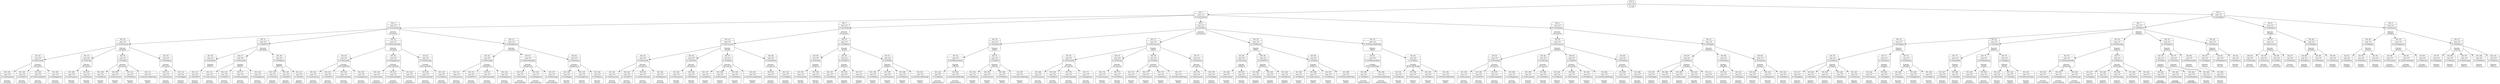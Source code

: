 digraph g {
node [shape = Mrecord];
nodo0[label="{EO: 0|cost: 0.0|A: null}"]
nodo1[label="{EO: 1|cost: 1.0|A: GoToCanarias}"]
nodo3[label="{EO: 3|cost: 2.0|A: GoToCanada|{\nEnergia:\n20Canarias\n}}"]
nodo10[label="{EO: 10|cost: 3.0|A: GoToCanarias|{\nEnergia:\n20Canada\n}}"]
nodo32[label="{EO: 32|cost: 4.0|A: GoToCanada|{\nEnergia:\n20Canarias\n}}"]
nodo102[label="{EO: 102|cost: 5.0|A: GoToCanarias|{\nEnergia:\n20Canada\n}}"]

nodo32 -> nodo102;
nodo103[label="{EO: 103|cost: 5.0|A: GoToEEUU|{\nEnergia:\n20Canada\n}}"]

nodo32 -> nodo103;
nodo104[label="{EO: 104|cost: 5.0|A: GoToGroenlandia|{\nEnergia:\n20Canada\n}}"]

nodo32 -> nodo104;
nodo105[label="{EO: 105|cost: 5.0|A: GoToInglaterra|{\nEnergia:\n20Canada\n}}"]

nodo32 -> nodo105;

nodo10 -> nodo32;
nodo33[label="{EO: 33|cost: 4.0|A: GoToCuba|{\nEnergia:\n20Canarias\n}}"]
nodo106[label="{EO: 106|cost: 5.0|A: GoToCanarias|{\nEnergia:\n20Cuba\n}}"]

nodo33 -> nodo106;
nodo107[label="{EO: 107|cost: 5.0|A: GoToMexico|{\nEnergia:\n20Cuba\n}}"]

nodo33 -> nodo107;

nodo10 -> nodo33;
nodo34[label="{EO: 34|cost: 4.0|A: GoToPeru|{\nEnergia:\n20Canarias\n}}"]
nodo108[label="{EO: 108|cost: 5.0|A: GoToBrasil|{\nEnergia:\n20Peru\n}}"]

nodo34 -> nodo108;
nodo109[label="{EO: 109|cost: 5.0|A: GoToCanarias|{\nEnergia:\n20Peru\n}}"]

nodo34 -> nodo109;
nodo110[label="{EO: 110|cost: 5.0|A: GoToMexico|{\nEnergia:\n20Peru\n}}"]

nodo34 -> nodo110;
nodo111[label="{EO: 111|cost: 5.0|A: GoToTierraDelFuego|{\nEnergia:\n20Peru\n}}"]

nodo34 -> nodo111;

nodo10 -> nodo34;
nodo35[label="{EO: 35|cost: 4.0|A: GoToSahara|{\nEnergia:\n20Canarias\n}}"]
nodo112[label="{EO: 112|cost: 5.0|A: GoToCanarias|{\nEnergia:\n20Sahara\n}}"]

nodo35 -> nodo112;
nodo113[label="{EO: 113|cost: 5.0|A: GoToEgipto|{\nEnergia:\n20Sahara\n}}"]

nodo35 -> nodo113;

nodo10 -> nodo35;

nodo3 -> nodo10;
nodo11[label="{EO: 11|cost: 3.0|A: GoToEEUU|{\nEnergia:\n20Canada\n}}"]
nodo36[label="{EO: 36|cost: 4.0|A: GoToAlaska|{\nEnergia:\n20EEUU\n}}"]
nodo114[label="{EO: 114|cost: 5.0|A: GoToEEUU|{\nEnergia:\n20Alaska\n}}"]

nodo36 -> nodo114;

nodo11 -> nodo36;
nodo37[label="{EO: 37|cost: 4.0|A: GoToCanada|{\nEnergia:\n20EEUU\n}}"]
nodo115[label="{EO: 115|cost: 5.0|A: GoToCanarias|{\nEnergia:\n20Canada\n}}"]

nodo37 -> nodo115;
nodo116[label="{EO: 116|cost: 5.0|A: GoToEEUU|{\nEnergia:\n20Canada\n}}"]

nodo37 -> nodo116;
nodo117[label="{EO: 117|cost: 5.0|A: GoToGroenlandia|{\nEnergia:\n20Canada\n}}"]

nodo37 -> nodo117;
nodo118[label="{EO: 118|cost: 5.0|A: GoToInglaterra|{\nEnergia:\n20Canada\n}}"]

nodo37 -> nodo118;

nodo11 -> nodo37;
nodo38[label="{EO: 38|cost: 4.0|A: GoToMexico|{\nEnergia:\n20EEUU\n}}"]
nodo119[label="{EO: 119|cost: 5.0|A: GoToCuba|{\nEnergia:\n20Mexico\n}}"]

nodo38 -> nodo119;
nodo120[label="{EO: 120|cost: 5.0|A: GoToEEUU|{\nEnergia:\n20Mexico\n}}"]

nodo38 -> nodo120;
nodo121[label="{EO: 121|cost: 5.0|A: GoToPeru|{\nEnergia:\n20Mexico\n}}"]

nodo38 -> nodo121;

nodo11 -> nodo38;

nodo3 -> nodo11;
nodo12[label="{EO: 12|cost: 3.0|A: GoToGroenlandia|{\nEnergia:\n20Canada\n}}"]
nodo39[label="{EO: 39|cost: 4.0|A: GoToCanada|{\nEnergia:\n20Groenlandia\n}}"]
nodo122[label="{EO: 122|cost: 5.0|A: GoToCanarias|{\nEnergia:\n20Canada\n}}"]

nodo39 -> nodo122;
nodo123[label="{EO: 123|cost: 5.0|A: GoToEEUU|{\nEnergia:\n20Canada\n}}"]

nodo39 -> nodo123;
nodo124[label="{EO: 124|cost: 5.0|A: GoToGroenlandia|{\nEnergia:\n20Canada\n}}"]

nodo39 -> nodo124;
nodo125[label="{EO: 125|cost: 5.0|A: GoToInglaterra|{\nEnergia:\n20Canada\n}}"]

nodo39 -> nodo125;

nodo12 -> nodo39;
nodo40[label="{EO: 40|cost: 4.0|A: GoToInglaterra|{\nEnergia:\n20Groenlandia\n}}"]
nodo126[label="{EO: 126|cost: 5.0|A: GoToCanada|{\nEnergia:\n20Inglaterra\n}}"]

nodo40 -> nodo126;
nodo127[label="{EO: 127|cost: 5.0|A: GoToGroenlandia|{\nEnergia:\n20Inglaterra\n}}"]

nodo40 -> nodo127;
nodo128[label="{EO: 128|cost: 5.0|A: GoToSuecia|{\nEnergia:\n20Inglaterra\n}}"]

nodo40 -> nodo128;

nodo12 -> nodo40;
nodo41[label="{EO: 41|cost: 4.0|A: GoToNoruega|{\nEnergia:\n20Groenlandia\n}}"]
nodo129[label="{EO: 129|cost: 5.0|A: GoToGroenlandia|{\nEnergia:\n20Noruega\n}}"]

nodo41 -> nodo129;
nodo130[label="{EO: 130|cost: 5.0|A: GoToMoscu|{\nEnergia:\n20Noruega\n}}"]

nodo41 -> nodo130;

nodo12 -> nodo41;

nodo3 -> nodo12;
nodo13[label="{EO: 13|cost: 3.0|A: GoToInglaterra|{\nEnergia:\n20Canada\n}}"]
nodo42[label="{EO: 42|cost: 4.0|A: GoToCanada|{\nEnergia:\n20Inglaterra\n}}"]
nodo131[label="{EO: 131|cost: 5.0|A: GoToCanarias|{\nEnergia:\n20Canada\n}}"]

nodo42 -> nodo131;
nodo132[label="{EO: 132|cost: 5.0|A: GoToEEUU|{\nEnergia:\n20Canada\n}}"]

nodo42 -> nodo132;
nodo133[label="{EO: 133|cost: 5.0|A: GoToGroenlandia|{\nEnergia:\n20Canada\n}}"]

nodo42 -> nodo133;
nodo134[label="{EO: 134|cost: 5.0|A: GoToInglaterra|{\nEnergia:\n20Canada\n}}"]

nodo42 -> nodo134;

nodo13 -> nodo42;
nodo43[label="{EO: 43|cost: 4.0|A: GoToGroenlandia|{\nEnergia:\n20Inglaterra\n}}"]
nodo135[label="{EO: 135|cost: 5.0|A: GoToCanada|{\nEnergia:\n20Groenlandia\n}}"]

nodo43 -> nodo135;
nodo136[label="{EO: 136|cost: 5.0|A: GoToInglaterra|{\nEnergia:\n20Groenlandia\n}}"]

nodo43 -> nodo136;
nodo137[label="{EO: 137|cost: 5.0|A: GoToNoruega|{\nEnergia:\n20Groenlandia\n}}"]

nodo43 -> nodo137;

nodo13 -> nodo43;
nodo44[label="{EO: 44|cost: 4.0|A: GoToSuecia|{\nEnergia:\n20Inglaterra\n}}"]
nodo138[label="{EO: 138|cost: 5.0|A: GoToEgipto|{\nEnergia:\n0Suecia\n}}"]

nodo44 -> nodo138;
nodo139[label="{EO: 139|cost: 5.0|A: GoToInglaterra|{\nEnergia:\n0Suecia\n}}"]

nodo44 -> nodo139;
nodo140[label="{EO: 140|cost: 5.0|A: GoToMoscu|{\nEnergia:\n0Suecia\n}}"]

nodo44 -> nodo140;

nodo13 -> nodo44;

nodo3 -> nodo13;

nodo1 -> nodo3;
nodo4[label="{EO: 4|cost: 2.0|A: GoToCuba|{\nEnergia:\n20Canarias\n}}"]
nodo14[label="{EO: 14|cost: 3.0|A: GoToCanarias|{\nEnergia:\n20Cuba\n}}"]
nodo45[label="{EO: 45|cost: 4.0|A: GoToCanada|{\nEnergia:\n20Canarias\n}}"]
nodo141[label="{EO: 141|cost: 5.0|A: GoToCanarias|{\nEnergia:\n20Canada\n}}"]

nodo45 -> nodo141;
nodo142[label="{EO: 142|cost: 5.0|A: GoToEEUU|{\nEnergia:\n20Canada\n}}"]

nodo45 -> nodo142;
nodo143[label="{EO: 143|cost: 5.0|A: GoToGroenlandia|{\nEnergia:\n20Canada\n}}"]

nodo45 -> nodo143;
nodo144[label="{EO: 144|cost: 5.0|A: GoToInglaterra|{\nEnergia:\n20Canada\n}}"]

nodo45 -> nodo144;

nodo14 -> nodo45;
nodo46[label="{EO: 46|cost: 4.0|A: GoToCuba|{\nEnergia:\n20Canarias\n}}"]
nodo145[label="{EO: 145|cost: 5.0|A: GoToCanarias|{\nEnergia:\n20Cuba\n}}"]

nodo46 -> nodo145;
nodo146[label="{EO: 146|cost: 5.0|A: GoToMexico|{\nEnergia:\n20Cuba\n}}"]

nodo46 -> nodo146;

nodo14 -> nodo46;
nodo47[label="{EO: 47|cost: 4.0|A: GoToPeru|{\nEnergia:\n20Canarias\n}}"]
nodo147[label="{EO: 147|cost: 5.0|A: GoToBrasil|{\nEnergia:\n20Peru\n}}"]

nodo47 -> nodo147;
nodo148[label="{EO: 148|cost: 5.0|A: GoToCanarias|{\nEnergia:\n20Peru\n}}"]

nodo47 -> nodo148;
nodo149[label="{EO: 149|cost: 5.0|A: GoToMexico|{\nEnergia:\n20Peru\n}}"]

nodo47 -> nodo149;
nodo150[label="{EO: 150|cost: 5.0|A: GoToTierraDelFuego|{\nEnergia:\n20Peru\n}}"]

nodo47 -> nodo150;

nodo14 -> nodo47;
nodo48[label="{EO: 48|cost: 4.0|A: GoToSahara|{\nEnergia:\n20Canarias\n}}"]
nodo151[label="{EO: 151|cost: 5.0|A: GoToCanarias|{\nEnergia:\n20Sahara\n}}"]

nodo48 -> nodo151;
nodo152[label="{EO: 152|cost: 5.0|A: GoToEgipto|{\nEnergia:\n20Sahara\n}}"]

nodo48 -> nodo152;

nodo14 -> nodo48;

nodo4 -> nodo14;
nodo15[label="{EO: 15|cost: 3.0|A: GoToMexico|{\nEnergia:\n20Cuba\n}}"]
nodo49[label="{EO: 49|cost: 4.0|A: GoToCuba|{\nEnergia:\n20Mexico\n}}"]
nodo153[label="{EO: 153|cost: 5.0|A: GoToCanarias|{\nEnergia:\n20Cuba\n}}"]

nodo49 -> nodo153;
nodo154[label="{EO: 154|cost: 5.0|A: GoToMexico|{\nEnergia:\n20Cuba\n}}"]

nodo49 -> nodo154;

nodo15 -> nodo49;
nodo50[label="{EO: 50|cost: 4.0|A: GoToEEUU|{\nEnergia:\n20Mexico\n}}"]
nodo155[label="{EO: 155|cost: 5.0|A: GoToAlaska|{\nEnergia:\n20EEUU\n}}"]

nodo50 -> nodo155;
nodo156[label="{EO: 156|cost: 5.0|A: GoToCanada|{\nEnergia:\n20EEUU\n}}"]

nodo50 -> nodo156;
nodo157[label="{EO: 157|cost: 5.0|A: GoToMexico|{\nEnergia:\n20EEUU\n}}"]

nodo50 -> nodo157;

nodo15 -> nodo50;
nodo51[label="{EO: 51|cost: 4.0|A: GoToPeru|{\nEnergia:\n20Mexico\n}}"]
nodo158[label="{EO: 158|cost: 5.0|A: GoToBrasil|{\nEnergia:\n20Peru\n}}"]

nodo51 -> nodo158;
nodo159[label="{EO: 159|cost: 5.0|A: GoToCanarias|{\nEnergia:\n20Peru\n}}"]

nodo51 -> nodo159;
nodo160[label="{EO: 160|cost: 5.0|A: GoToMexico|{\nEnergia:\n20Peru\n}}"]

nodo51 -> nodo160;
nodo161[label="{EO: 161|cost: 5.0|A: GoToTierraDelFuego|{\nEnergia:\n20Peru\n}}"]

nodo51 -> nodo161;

nodo15 -> nodo51;

nodo4 -> nodo15;

nodo1 -> nodo4;
nodo5[label="{EO: 5|cost: 2.0|A: GoToPeru|{\nEnergia:\n20Canarias\n}}"]
nodo16[label="{EO: 16|cost: 3.0|A: GoToBrasil|{\nEnergia:\n20Peru\n}}"]
nodo52[label="{EO: 52|cost: 4.0|A: GoToBuenosAires|{\nEnergia:\n20Brasil\n}}"]
nodo162[label="{EO: 162|cost: 5.0|A: GoToBrasil|{\nEnergia:\n20BuenosAires\n}}"]

nodo52 -> nodo162;
nodo163[label="{EO: 163|cost: 5.0|A: GoToTierraDelFuego|{\nEnergia:\n20BuenosAires\n}}"]

nodo52 -> nodo163;

nodo16 -> nodo52;
nodo53[label="{EO: 53|cost: 4.0|A: GoToPeru|{\nEnergia:\n20Brasil\n}}"]
nodo164[label="{EO: 164|cost: 5.0|A: GoToBrasil|{\nEnergia:\n20Peru\n}}"]

nodo53 -> nodo164;
nodo165[label="{EO: 165|cost: 5.0|A: GoToCanarias|{\nEnergia:\n20Peru\n}}"]

nodo53 -> nodo165;
nodo166[label="{EO: 166|cost: 5.0|A: GoToMexico|{\nEnergia:\n20Peru\n}}"]

nodo53 -> nodo166;
nodo167[label="{EO: 167|cost: 5.0|A: GoToTierraDelFuego|{\nEnergia:\n20Peru\n}}"]

nodo53 -> nodo167;

nodo16 -> nodo53;

nodo5 -> nodo16;
nodo17[label="{EO: 17|cost: 3.0|A: GoToCanarias|{\nEnergia:\n20Peru\n}}"]
nodo54[label="{EO: 54|cost: 4.0|A: GoToCanada|{\nEnergia:\n20Canarias\n}}"]
nodo168[label="{EO: 168|cost: 5.0|A: GoToCanarias|{\nEnergia:\n20Canada\n}}"]

nodo54 -> nodo168;
nodo169[label="{EO: 169|cost: 5.0|A: GoToEEUU|{\nEnergia:\n20Canada\n}}"]

nodo54 -> nodo169;
nodo170[label="{EO: 170|cost: 5.0|A: GoToGroenlandia|{\nEnergia:\n20Canada\n}}"]

nodo54 -> nodo170;
nodo171[label="{EO: 171|cost: 5.0|A: GoToInglaterra|{\nEnergia:\n20Canada\n}}"]

nodo54 -> nodo171;

nodo17 -> nodo54;
nodo55[label="{EO: 55|cost: 4.0|A: GoToCuba|{\nEnergia:\n20Canarias\n}}"]
nodo172[label="{EO: 172|cost: 5.0|A: GoToCanarias|{\nEnergia:\n20Cuba\n}}"]

nodo55 -> nodo172;
nodo173[label="{EO: 173|cost: 5.0|A: GoToMexico|{\nEnergia:\n20Cuba\n}}"]

nodo55 -> nodo173;

nodo17 -> nodo55;
nodo56[label="{EO: 56|cost: 4.0|A: GoToPeru|{\nEnergia:\n20Canarias\n}}"]
nodo174[label="{EO: 174|cost: 5.0|A: GoToBrasil|{\nEnergia:\n20Peru\n}}"]

nodo56 -> nodo174;
nodo175[label="{EO: 175|cost: 5.0|A: GoToCanarias|{\nEnergia:\n20Peru\n}}"]

nodo56 -> nodo175;
nodo176[label="{EO: 176|cost: 5.0|A: GoToMexico|{\nEnergia:\n20Peru\n}}"]

nodo56 -> nodo176;
nodo177[label="{EO: 177|cost: 5.0|A: GoToTierraDelFuego|{\nEnergia:\n20Peru\n}}"]

nodo56 -> nodo177;

nodo17 -> nodo56;
nodo57[label="{EO: 57|cost: 4.0|A: GoToSahara|{\nEnergia:\n20Canarias\n}}"]
nodo178[label="{EO: 178|cost: 5.0|A: GoToCanarias|{\nEnergia:\n20Sahara\n}}"]

nodo57 -> nodo178;
nodo179[label="{EO: 179|cost: 5.0|A: GoToEgipto|{\nEnergia:\n20Sahara\n}}"]

nodo57 -> nodo179;

nodo17 -> nodo57;

nodo5 -> nodo17;
nodo18[label="{EO: 18|cost: 3.0|A: GoToMexico|{\nEnergia:\n20Peru\n}}"]
nodo58[label="{EO: 58|cost: 4.0|A: GoToCuba|{\nEnergia:\n20Mexico\n}}"]
nodo180[label="{EO: 180|cost: 5.0|A: GoToCanarias|{\nEnergia:\n20Cuba\n}}"]

nodo58 -> nodo180;
nodo181[label="{EO: 181|cost: 5.0|A: GoToMexico|{\nEnergia:\n20Cuba\n}}"]

nodo58 -> nodo181;

nodo18 -> nodo58;
nodo59[label="{EO: 59|cost: 4.0|A: GoToEEUU|{\nEnergia:\n20Mexico\n}}"]
nodo182[label="{EO: 182|cost: 5.0|A: GoToAlaska|{\nEnergia:\n20EEUU\n}}"]

nodo59 -> nodo182;
nodo183[label="{EO: 183|cost: 5.0|A: GoToCanada|{\nEnergia:\n20EEUU\n}}"]

nodo59 -> nodo183;
nodo184[label="{EO: 184|cost: 5.0|A: GoToMexico|{\nEnergia:\n20EEUU\n}}"]

nodo59 -> nodo184;

nodo18 -> nodo59;
nodo60[label="{EO: 60|cost: 4.0|A: GoToPeru|{\nEnergia:\n20Mexico\n}}"]
nodo185[label="{EO: 185|cost: 5.0|A: GoToBrasil|{\nEnergia:\n20Peru\n}}"]

nodo60 -> nodo185;
nodo186[label="{EO: 186|cost: 5.0|A: GoToCanarias|{\nEnergia:\n20Peru\n}}"]

nodo60 -> nodo186;
nodo187[label="{EO: 187|cost: 5.0|A: GoToMexico|{\nEnergia:\n20Peru\n}}"]

nodo60 -> nodo187;
nodo188[label="{EO: 188|cost: 5.0|A: GoToTierraDelFuego|{\nEnergia:\n20Peru\n}}"]

nodo60 -> nodo188;

nodo18 -> nodo60;

nodo5 -> nodo18;
nodo19[label="{EO: 19|cost: 3.0|A: GoToTierraDelFuego|{\nEnergia:\n20Peru\n}}"]
nodo61[label="{EO: 61|cost: 4.0|A: GoToBuenosAires|{\nEnergia:\n20TierraDelFuego\n}}"]
nodo189[label="{EO: 189|cost: 5.0|A: GoToBrasil|{\nEnergia:\n20BuenosAires\n}}"]

nodo61 -> nodo189;
nodo190[label="{EO: 190|cost: 5.0|A: GoToTierraDelFuego|{\nEnergia:\n20BuenosAires\n}}"]

nodo61 -> nodo190;

nodo19 -> nodo61;
nodo62[label="{EO: 62|cost: 4.0|A: GoToPeru|{\nEnergia:\n20TierraDelFuego\n}}"]
nodo191[label="{EO: 191|cost: 5.0|A: GoToBrasil|{\nEnergia:\n20Peru\n}}"]

nodo62 -> nodo191;
nodo192[label="{EO: 192|cost: 5.0|A: GoToCanarias|{\nEnergia:\n20Peru\n}}"]

nodo62 -> nodo192;
nodo193[label="{EO: 193|cost: 5.0|A: GoToMexico|{\nEnergia:\n20Peru\n}}"]

nodo62 -> nodo193;
nodo194[label="{EO: 194|cost: 5.0|A: GoToTierraDelFuego|{\nEnergia:\n20Peru\n}}"]

nodo62 -> nodo194;

nodo19 -> nodo62;

nodo5 -> nodo19;

nodo1 -> nodo5;
nodo6[label="{EO: 6|cost: 2.0|A: GoToSahara|{\nEnergia:\n20Canarias\n}}"]
nodo20[label="{EO: 20|cost: 3.0|A: GoToCanarias|{\nEnergia:\n20Sahara\n}}"]
nodo63[label="{EO: 63|cost: 4.0|A: GoToCanada|{\nEnergia:\n20Canarias\n}}"]
nodo195[label="{EO: 195|cost: 5.0|A: GoToCanarias|{\nEnergia:\n20Canada\n}}"]

nodo63 -> nodo195;
nodo196[label="{EO: 196|cost: 5.0|A: GoToEEUU|{\nEnergia:\n20Canada\n}}"]

nodo63 -> nodo196;
nodo197[label="{EO: 197|cost: 5.0|A: GoToGroenlandia|{\nEnergia:\n20Canada\n}}"]

nodo63 -> nodo197;
nodo198[label="{EO: 198|cost: 5.0|A: GoToInglaterra|{\nEnergia:\n20Canada\n}}"]

nodo63 -> nodo198;

nodo20 -> nodo63;
nodo64[label="{EO: 64|cost: 4.0|A: GoToCuba|{\nEnergia:\n20Canarias\n}}"]
nodo199[label="{EO: 199|cost: 5.0|A: GoToCanarias|{\nEnergia:\n20Cuba\n}}"]

nodo64 -> nodo199;
nodo200[label="{EO: 200|cost: 5.0|A: GoToMexico|{\nEnergia:\n20Cuba\n}}"]

nodo64 -> nodo200;

nodo20 -> nodo64;
nodo65[label="{EO: 65|cost: 4.0|A: GoToPeru|{\nEnergia:\n20Canarias\n}}"]
nodo201[label="{EO: 201|cost: 5.0|A: GoToBrasil|{\nEnergia:\n20Peru\n}}"]

nodo65 -> nodo201;
nodo202[label="{EO: 202|cost: 5.0|A: GoToCanarias|{\nEnergia:\n20Peru\n}}"]

nodo65 -> nodo202;
nodo203[label="{EO: 203|cost: 5.0|A: GoToMexico|{\nEnergia:\n20Peru\n}}"]

nodo65 -> nodo203;
nodo204[label="{EO: 204|cost: 5.0|A: GoToTierraDelFuego|{\nEnergia:\n20Peru\n}}"]

nodo65 -> nodo204;

nodo20 -> nodo65;
nodo66[label="{EO: 66|cost: 4.0|A: GoToSahara|{\nEnergia:\n20Canarias\n}}"]
nodo205[label="{EO: 205|cost: 5.0|A: GoToCanarias|{\nEnergia:\n20Sahara\n}}"]

nodo66 -> nodo205;
nodo206[label="{EO: 206|cost: 5.0|A: GoToEgipto|{\nEnergia:\n20Sahara\n}}"]

nodo66 -> nodo206;

nodo20 -> nodo66;

nodo6 -> nodo20;
nodo21[label="{EO: 21|cost: 3.0|A: GoToEgipto|{\nEnergia:\n20Sahara\n}}"]
nodo67[label="{EO: 67|cost: 4.0|A: GoToMoscu|{\nEnergia:\n20Egipto\n}}"]
nodo207[label="{EO: 207|cost: 5.0|A: GoToEgipto|{\nEnergia:\n20Moscu\n}}"]

nodo67 -> nodo207;
nodo208[label="{EO: 208|cost: 5.0|A: GoToIndia|{\nEnergia:\n20Moscu\n}}"]

nodo67 -> nodo208;
nodo209[label="{EO: 209|cost: 5.0|A: GoToNoruega|{\nEnergia:\n20Moscu\n}}"]

nodo67 -> nodo209;
nodo210[label="{EO: 210|cost: 5.0|A: GoToSiberia|{\nEnergia:\n20Moscu\n}}"]

nodo67 -> nodo210;
nodo211[label="{EO: 211|cost: 5.0|A: GoToSuecia|{\nEnergia:\n20Moscu\n}}"]

nodo67 -> nodo211;

nodo21 -> nodo67;
nodo68[label="{EO: 68|cost: 4.0|A: GoToSahara|{\nEnergia:\n20Egipto\n}}"]
nodo212[label="{EO: 212|cost: 5.0|A: GoToCanarias|{\nEnergia:\n20Sahara\n}}"]

nodo68 -> nodo212;
nodo213[label="{EO: 213|cost: 5.0|A: GoToEgipto|{\nEnergia:\n20Sahara\n}}"]

nodo68 -> nodo213;

nodo21 -> nodo68;
nodo69[label="{EO: 69|cost: 4.0|A: GoToSuecia|{\nEnergia:\n20Egipto\n}}"]
nodo214[label="{EO: 214|cost: 5.0|A: GoToEgipto|{\nEnergia:\n0Suecia\n}}"]

nodo69 -> nodo214;
nodo215[label="{EO: 215|cost: 5.0|A: GoToInglaterra|{\nEnergia:\n0Suecia\n}}"]

nodo69 -> nodo215;
nodo216[label="{EO: 216|cost: 5.0|A: GoToMoscu|{\nEnergia:\n0Suecia\n}}"]

nodo69 -> nodo216;

nodo21 -> nodo69;

nodo6 -> nodo21;

nodo1 -> nodo6;

nodo0 -> nodo1;
nodo2[label="{EO: 2|cost: 1.0|A: GoToEgipto}"]
nodo7[label="{EO: 7|cost: 2.0|A: GoToMoscu|{\nEnergia:\n20Egipto\n}}"]
nodo22[label="{EO: 22|cost: 3.0|A: GoToEgipto|{\nEnergia:\n20Moscu\n}}"]
nodo70[label="{EO: 70|cost: 4.0|A: GoToMoscu|{\nEnergia:\n20Egipto\n}}"]
nodo217[label="{EO: 217|cost: 5.0|A: GoToEgipto|{\nEnergia:\n20Moscu\n}}"]

nodo70 -> nodo217;
nodo218[label="{EO: 218|cost: 5.0|A: GoToIndia|{\nEnergia:\n20Moscu\n}}"]

nodo70 -> nodo218;
nodo219[label="{EO: 219|cost: 5.0|A: GoToNoruega|{\nEnergia:\n20Moscu\n}}"]

nodo70 -> nodo219;
nodo220[label="{EO: 220|cost: 5.0|A: GoToSiberia|{\nEnergia:\n20Moscu\n}}"]

nodo70 -> nodo220;
nodo221[label="{EO: 221|cost: 5.0|A: GoToSuecia|{\nEnergia:\n20Moscu\n}}"]

nodo70 -> nodo221;

nodo22 -> nodo70;
nodo71[label="{EO: 71|cost: 4.0|A: GoToSahara|{\nEnergia:\n20Egipto\n}}"]
nodo222[label="{EO: 222|cost: 5.0|A: GoToCanarias|{\nEnergia:\n20Sahara\n}}"]

nodo71 -> nodo222;
nodo223[label="{EO: 223|cost: 5.0|A: GoToEgipto|{\nEnergia:\n20Sahara\n}}"]

nodo71 -> nodo223;

nodo22 -> nodo71;
nodo72[label="{EO: 72|cost: 4.0|A: GoToSuecia|{\nEnergia:\n20Egipto\n}}"]
nodo224[label="{EO: 224|cost: 5.0|A: GoToEgipto|{\nEnergia:\n0Suecia\n}}"]

nodo72 -> nodo224;
nodo225[label="{EO: 225|cost: 5.0|A: GoToInglaterra|{\nEnergia:\n0Suecia\n}}"]

nodo72 -> nodo225;
nodo226[label="{EO: 226|cost: 5.0|A: GoToMoscu|{\nEnergia:\n0Suecia\n}}"]

nodo72 -> nodo226;

nodo22 -> nodo72;

nodo7 -> nodo22;
nodo23[label="{EO: 23|cost: 3.0|A: GoToIndia|{\nEnergia:\n20Moscu\n}}"]
nodo73[label="{EO: 73|cost: 4.0|A: GoToArabia|{\nEnergia:\n20India\n}}"]
nodo227[label="{EO: 227|cost: 5.0|A: GoToBoss|{\nEnergia:\n20Arabia\n}}"]

nodo73 -> nodo227;
nodo228[label="{EO: 228|cost: 5.0|A: GoToIndia|{\nEnergia:\n20Arabia\n}}"]

nodo73 -> nodo228;

nodo23 -> nodo73;
nodo74[label="{EO: 74|cost: 4.0|A: GoToIndonesia|{\nEnergia:\n20India\n}}"]
nodo229[label="{EO: 229|cost: 5.0|A: GoToAustralia|{\nEnergia:\n20Indonesia\n}}"]

nodo74 -> nodo229;
nodo230[label="{EO: 230|cost: 5.0|A: GoToIndia|{\nEnergia:\n20Indonesia\n}}"]

nodo74 -> nodo230;

nodo23 -> nodo74;
nodo75[label="{EO: 75|cost: 4.0|A: GoToJapon|{\nEnergia:\n20India\n}}"]
nodo231[label="{EO: 231|cost: 5.0|A: GoToChina|{\nEnergia:\n20Japon\n}}"]

nodo75 -> nodo231;
nodo232[label="{EO: 232|cost: 5.0|A: GoToIndia|{\nEnergia:\n20Japon\n}}"]

nodo75 -> nodo232;
nodo233[label="{EO: 233|cost: 5.0|A: GoToNuevaGuinea|{\nEnergia:\n20Japon\n}}"]

nodo75 -> nodo233;

nodo23 -> nodo75;

nodo7 -> nodo23;
nodo24[label="{EO: 24|cost: 3.0|A: GoToNoruega|{\nEnergia:\n20Moscu\n}}"]
nodo76[label="{EO: 76|cost: 4.0|A: GoToGroenlandia|{\nEnergia:\n20Noruega\n}}"]
nodo234[label="{EO: 234|cost: 5.0|A: GoToCanada|{\nEnergia:\n20Groenlandia\n}}"]

nodo76 -> nodo234;
nodo235[label="{EO: 235|cost: 5.0|A: GoToInglaterra|{\nEnergia:\n20Groenlandia\n}}"]

nodo76 -> nodo235;
nodo236[label="{EO: 236|cost: 5.0|A: GoToNoruega|{\nEnergia:\n20Groenlandia\n}}"]

nodo76 -> nodo236;

nodo24 -> nodo76;
nodo77[label="{EO: 77|cost: 4.0|A: GoToMoscu|{\nEnergia:\n20Noruega\n}}"]
nodo237[label="{EO: 237|cost: 5.0|A: GoToEgipto|{\nEnergia:\n20Moscu\n}}"]

nodo77 -> nodo237;
nodo238[label="{EO: 238|cost: 5.0|A: GoToIndia|{\nEnergia:\n20Moscu\n}}"]

nodo77 -> nodo238;
nodo239[label="{EO: 239|cost: 5.0|A: GoToNoruega|{\nEnergia:\n20Moscu\n}}"]

nodo77 -> nodo239;
nodo240[label="{EO: 240|cost: 5.0|A: GoToSiberia|{\nEnergia:\n20Moscu\n}}"]

nodo77 -> nodo240;
nodo241[label="{EO: 241|cost: 5.0|A: GoToSuecia|{\nEnergia:\n20Moscu\n}}"]

nodo77 -> nodo241;

nodo24 -> nodo77;

nodo7 -> nodo24;
nodo25[label="{EO: 25|cost: 3.0|A: GoToSiberia|{\nEnergia:\n20Moscu\n}}"]
nodo78[label="{EO: 78|cost: 4.0|A: GoToBoss|{\nEnergia:\n20Siberia\n}}"]
nodo242[label="{EO: 242|cost: 5.0|A: GoToArabia|{\nEnergia:\n-3086058Boss\n}}"]

nodo78 -> nodo242;
nodo243[label="{EO: 243|cost: 5.0|A: GoToAustralia|{\nEnergia:\n-3086058Boss\n}}"]

nodo78 -> nodo243;
nodo244[label="{EO: 244|cost: 5.0|A: GoToSudafrica|{\nEnergia:\n-3086058Boss\n}}"]

nodo78 -> nodo244;

nodo25 -> nodo78;
nodo79[label="{EO: 79|cost: 4.0|A: GoToChina|{\nEnergia:\n20Siberia\n}}"]
nodo245[label="{EO: 245|cost: 5.0|A: GoToJapon|{\nEnergia:\n20China\n}}"]

nodo79 -> nodo245;
nodo246[label="{EO: 246|cost: 5.0|A: GoToSiberia|{\nEnergia:\n20China\n}}"]

nodo79 -> nodo246;

nodo25 -> nodo79;
nodo80[label="{EO: 80|cost: 4.0|A: GoToKamchatka|{\nEnergia:\n20Siberia\n}}"]

nodo25 -> nodo80;

nodo7 -> nodo25;
nodo26[label="{EO: 26|cost: 3.0|A: GoToSuecia|{\nEnergia:\n20Moscu\n}}"]
nodo81[label="{EO: 81|cost: 4.0|A: GoToEgipto|{\nEnergia:\n0Suecia\n}}"]

nodo26 -> nodo81;
nodo82[label="{EO: 82|cost: 4.0|A: GoToInglaterra|{\nEnergia:\n0Suecia\n}}"]

nodo26 -> nodo82;
nodo83[label="{EO: 83|cost: 4.0|A: GoToMoscu|{\nEnergia:\n0Suecia\n}}"]

nodo26 -> nodo83;

nodo7 -> nodo26;

nodo2 -> nodo7;
nodo8[label="{EO: 8|cost: 2.0|A: GoToSahara|{\nEnergia:\n20Egipto\n}}"]
nodo27[label="{EO: 27|cost: 3.0|A: GoToCanarias|{\nEnergia:\n20Sahara\n}}"]
nodo84[label="{EO: 84|cost: 4.0|A: GoToCanada|{\nEnergia:\n20Canarias\n}}"]

nodo27 -> nodo84;
nodo85[label="{EO: 85|cost: 4.0|A: GoToCuba|{\nEnergia:\n20Canarias\n}}"]

nodo27 -> nodo85;
nodo86[label="{EO: 86|cost: 4.0|A: GoToPeru|{\nEnergia:\n20Canarias\n}}"]

nodo27 -> nodo86;
nodo87[label="{EO: 87|cost: 4.0|A: GoToSahara|{\nEnergia:\n20Canarias\n}}"]

nodo27 -> nodo87;

nodo8 -> nodo27;
nodo28[label="{EO: 28|cost: 3.0|A: GoToEgipto|{\nEnergia:\n20Sahara\n}}"]
nodo88[label="{EO: 88|cost: 4.0|A: GoToMoscu|{\nEnergia:\n20Egipto\n}}"]

nodo28 -> nodo88;
nodo89[label="{EO: 89|cost: 4.0|A: GoToSahara|{\nEnergia:\n20Egipto\n}}"]

nodo28 -> nodo89;
nodo90[label="{EO: 90|cost: 4.0|A: GoToSuecia|{\nEnergia:\n20Egipto\n}}"]

nodo28 -> nodo90;

nodo8 -> nodo28;

nodo2 -> nodo8;
nodo9[label="{EO: 9|cost: 2.0|A: GoToSuecia|{\nEnergia:\n20Egipto\n}}"]
nodo29[label="{EO: 29|cost: 3.0|A: GoToEgipto|{\nEnergia:\n0Suecia\n}}"]
nodo91[label="{EO: 91|cost: 4.0|A: GoToMoscu|{\nEnergia:\n19Egipto\n}}"]

nodo29 -> nodo91;
nodo92[label="{EO: 92|cost: 4.0|A: GoToSahara|{\nEnergia:\n19Egipto\n}}"]

nodo29 -> nodo92;
nodo93[label="{EO: 93|cost: 4.0|A: GoToSuecia|{\nEnergia:\n19Egipto\n}}"]

nodo29 -> nodo93;

nodo9 -> nodo29;
nodo30[label="{EO: 30|cost: 3.0|A: GoToInglaterra|{\nEnergia:\n0Suecia\n}}"]
nodo94[label="{EO: 94|cost: 4.0|A: GoToCanada|{\nEnergia:\n19Inglaterra\n}}"]

nodo30 -> nodo94;
nodo95[label="{EO: 95|cost: 4.0|A: GoToGroenlandia|{\nEnergia:\n19Inglaterra\n}}"]

nodo30 -> nodo95;
nodo96[label="{EO: 96|cost: 4.0|A: GoToSuecia|{\nEnergia:\n19Inglaterra\n}}"]

nodo30 -> nodo96;

nodo9 -> nodo30;
nodo31[label="{EO: 31|cost: 3.0|A: GoToMoscu|{\nEnergia:\n0Suecia\n}}"]
nodo97[label="{EO: 97|cost: 4.0|A: GoToEgipto|{\nEnergia:\n19Moscu\n}}"]

nodo31 -> nodo97;
nodo98[label="{EO: 98|cost: 4.0|A: GoToIndia|{\nEnergia:\n19Moscu\n}}"]

nodo31 -> nodo98;
nodo99[label="{EO: 99|cost: 4.0|A: GoToNoruega|{\nEnergia:\n19Moscu\n}}"]

nodo31 -> nodo99;
nodo100[label="{EO: 100|cost: 4.0|A: GoToSiberia|{\nEnergia:\n19Moscu\n}}"]

nodo31 -> nodo100;
nodo101[label="{EO: 101|cost: 4.0|A: GoToSuecia|{\nEnergia:\n19Moscu\n}}"]

nodo31 -> nodo101;

nodo9 -> nodo31;

nodo2 -> nodo9;

nodo0 -> nodo2;


}